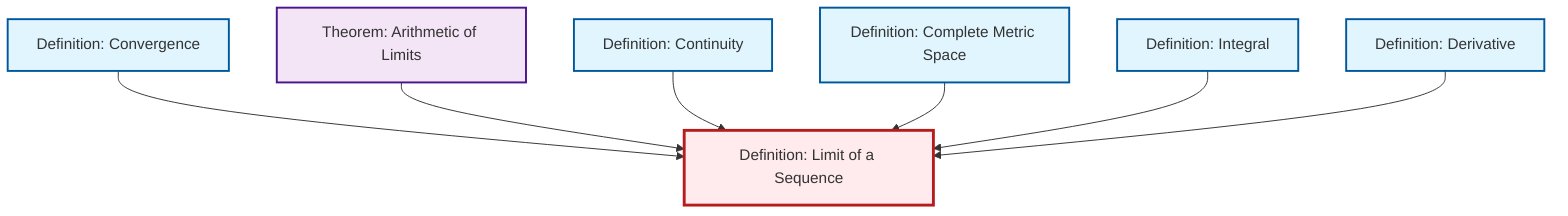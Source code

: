 graph TD
    classDef definition fill:#e1f5fe,stroke:#01579b,stroke-width:2px
    classDef theorem fill:#f3e5f5,stroke:#4a148c,stroke-width:2px
    classDef axiom fill:#fff3e0,stroke:#e65100,stroke-width:2px
    classDef example fill:#e8f5e9,stroke:#1b5e20,stroke-width:2px
    classDef current fill:#ffebee,stroke:#b71c1c,stroke-width:3px
    def-convergence["Definition: Convergence"]:::definition
    def-complete-metric-space["Definition: Complete Metric Space"]:::definition
    def-derivative["Definition: Derivative"]:::definition
    def-limit["Definition: Limit of a Sequence"]:::definition
    thm-limit-arithmetic["Theorem: Arithmetic of Limits"]:::theorem
    def-integral["Definition: Integral"]:::definition
    def-continuity["Definition: Continuity"]:::definition
    def-convergence --> def-limit
    thm-limit-arithmetic --> def-limit
    def-continuity --> def-limit
    def-complete-metric-space --> def-limit
    def-integral --> def-limit
    def-derivative --> def-limit
    class def-limit current